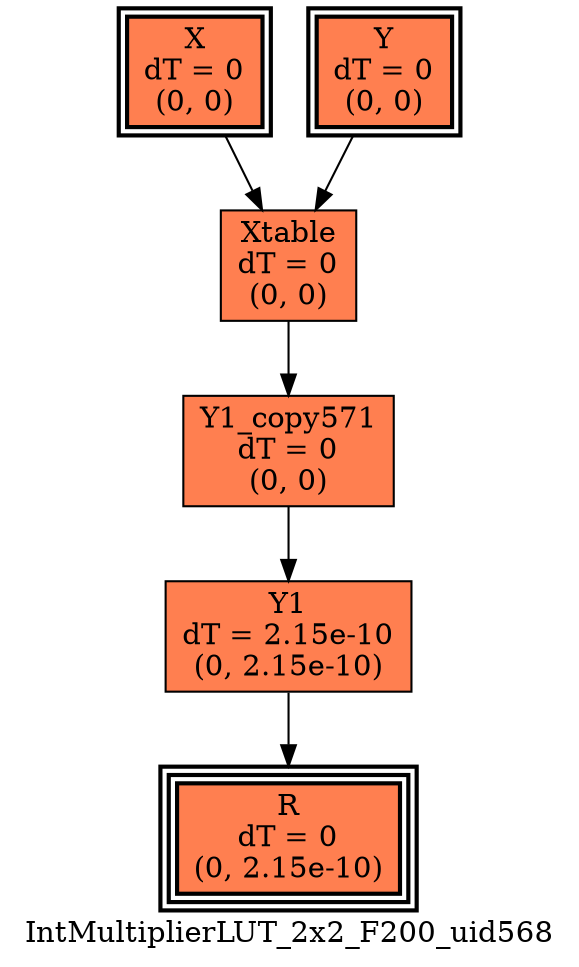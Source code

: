 digraph IntMultiplierLUT_2x2_F200_uid568
{
	//graph drawing options
	label=IntMultiplierLUT_2x2_F200_uid568;
	labelloc=bottom;
	labeljust=right;
	ratio=auto;
	nodesep=0.25;
	ranksep=0.5;

	//input/output signals of operator IntMultiplierLUT_2x2_F200_uid568
	X__IntMultiplierLUT_2x2_F200_uid568 [ label="X\ndT = 0\n(0, 0)", shape=box, color=black, style="bold, filled", fillcolor=coral, peripheries=2 ];
	Y__IntMultiplierLUT_2x2_F200_uid568 [ label="Y\ndT = 0\n(0, 0)", shape=box, color=black, style="bold, filled", fillcolor=coral, peripheries=2 ];
	R__IntMultiplierLUT_2x2_F200_uid568 [ label="R\ndT = 0\n(0, 2.15e-10)", shape=box, color=black, style="bold, filled", fillcolor=coral, peripheries=3 ];
	{rank=same X__IntMultiplierLUT_2x2_F200_uid568, Y__IntMultiplierLUT_2x2_F200_uid568};
	{rank=same R__IntMultiplierLUT_2x2_F200_uid568};
	//internal signals of operator IntMultiplierLUT_2x2_F200_uid568
	Xtable__IntMultiplierLUT_2x2_F200_uid568 [ label="Xtable\ndT = 0\n(0, 0)", shape=box, color=black, style=filled, fillcolor=coral, peripheries=1 ];
	Y1__IntMultiplierLUT_2x2_F200_uid568 [ label="Y1\ndT = 2.15e-10\n(0, 2.15e-10)", shape=box, color=black, style=filled, fillcolor=coral, peripheries=1 ];
	Y1_copy571__IntMultiplierLUT_2x2_F200_uid568 [ label="Y1_copy571\ndT = 0\n(0, 0)", shape=box, color=black, style=filled, fillcolor=coral, peripheries=1 ];

	//subcomponents of operator IntMultiplierLUT_2x2_F200_uid568

	//input and internal signal connections of operator IntMultiplierLUT_2x2_F200_uid568
	X__IntMultiplierLUT_2x2_F200_uid568 -> Xtable__IntMultiplierLUT_2x2_F200_uid568 [ arrowhead=normal, arrowsize=1.0, arrowtail=normal, color=black, dir=forward  ];
	Y__IntMultiplierLUT_2x2_F200_uid568 -> Xtable__IntMultiplierLUT_2x2_F200_uid568 [ arrowhead=normal, arrowsize=1.0, arrowtail=normal, color=black, dir=forward  ];
	Xtable__IntMultiplierLUT_2x2_F200_uid568 -> Y1_copy571__IntMultiplierLUT_2x2_F200_uid568 [ arrowhead=normal, arrowsize=1.0, arrowtail=normal, color=black, dir=forward  ];
	Y1__IntMultiplierLUT_2x2_F200_uid568 -> R__IntMultiplierLUT_2x2_F200_uid568 [ arrowhead=normal, arrowsize=1.0, arrowtail=normal, color=black, dir=forward  ];
	Y1_copy571__IntMultiplierLUT_2x2_F200_uid568 -> Y1__IntMultiplierLUT_2x2_F200_uid568 [ arrowhead=normal, arrowsize=1.0, arrowtail=normal, color=black, dir=forward  ];
}

